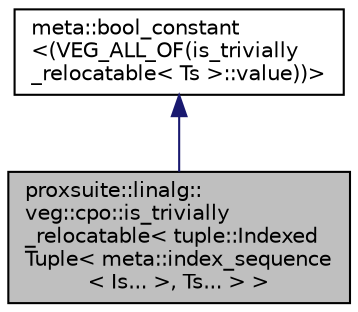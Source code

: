 digraph "proxsuite::linalg::veg::cpo::is_trivially_relocatable&lt; tuple::IndexedTuple&lt; meta::index_sequence&lt; Is... &gt;, Ts... &gt; &gt;"
{
 // LATEX_PDF_SIZE
  bgcolor="transparent";
  edge [fontname="Helvetica",fontsize="10",labelfontname="Helvetica",labelfontsize="10"];
  node [fontname="Helvetica",fontsize="10",shape=record];
  Node1 [label="proxsuite::linalg::\lveg::cpo::is_trivially\l_relocatable\< tuple::Indexed\lTuple\< meta::index_sequence\l\< Is... \>, Ts... \> \>",height=0.2,width=0.4,color="black", fillcolor="grey75", style="filled", fontcolor="black",tooltip=" "];
  Node2 -> Node1 [dir="back",color="midnightblue",fontsize="10",style="solid",fontname="Helvetica"];
  Node2 [label="meta::bool_constant\l\<(VEG_ALL_OF(is_trivially\l_relocatable\< Ts \>::value))\>",height=0.2,width=0.4,color="black",URL="$structproxsuite_1_1linalg_1_1veg_1_1meta_1_1constant.html",tooltip=" "];
}
